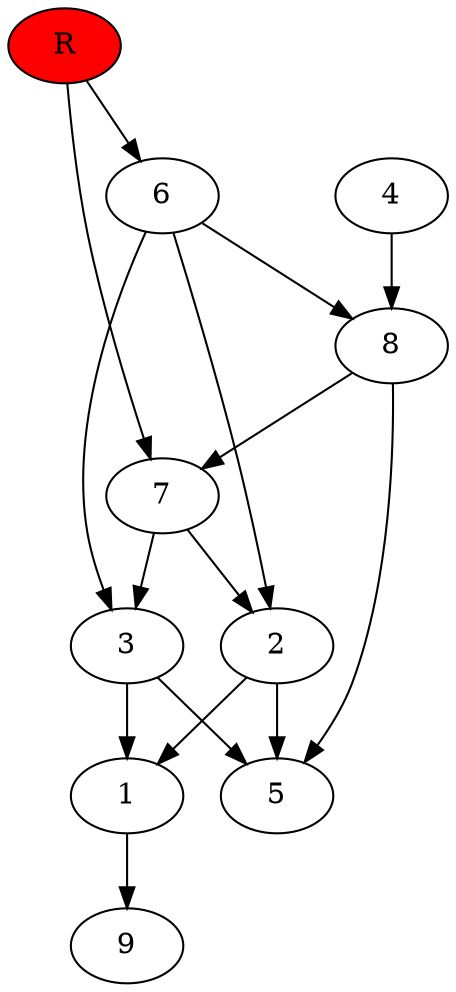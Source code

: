 digraph prb19918 {
	1
	2
	3
	4
	5
	6
	7
	8
	R [fillcolor="#ff0000" style=filled]
	1 -> 9
	2 -> 1
	2 -> 5
	3 -> 1
	3 -> 5
	4 -> 8
	6 -> 2
	6 -> 3
	6 -> 8
	7 -> 2
	7 -> 3
	8 -> 5
	8 -> 7
	R -> 6
	R -> 7
}
